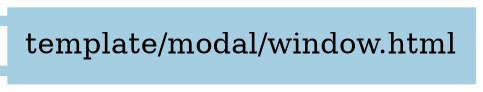 digraph dependencies {
  node[shape="component",style="filled",colorscheme=paired12]


    node[shape="component"]
    "template/modal/window.html"[label="template/modal/window.html", color=1]

    


    node[shape="ellipse"]
    


    

    

    

    node[shape="cds"]
    

    









    node[shape="ellipse",style="filled", color=9]
    

    


    

    

    

    


}
